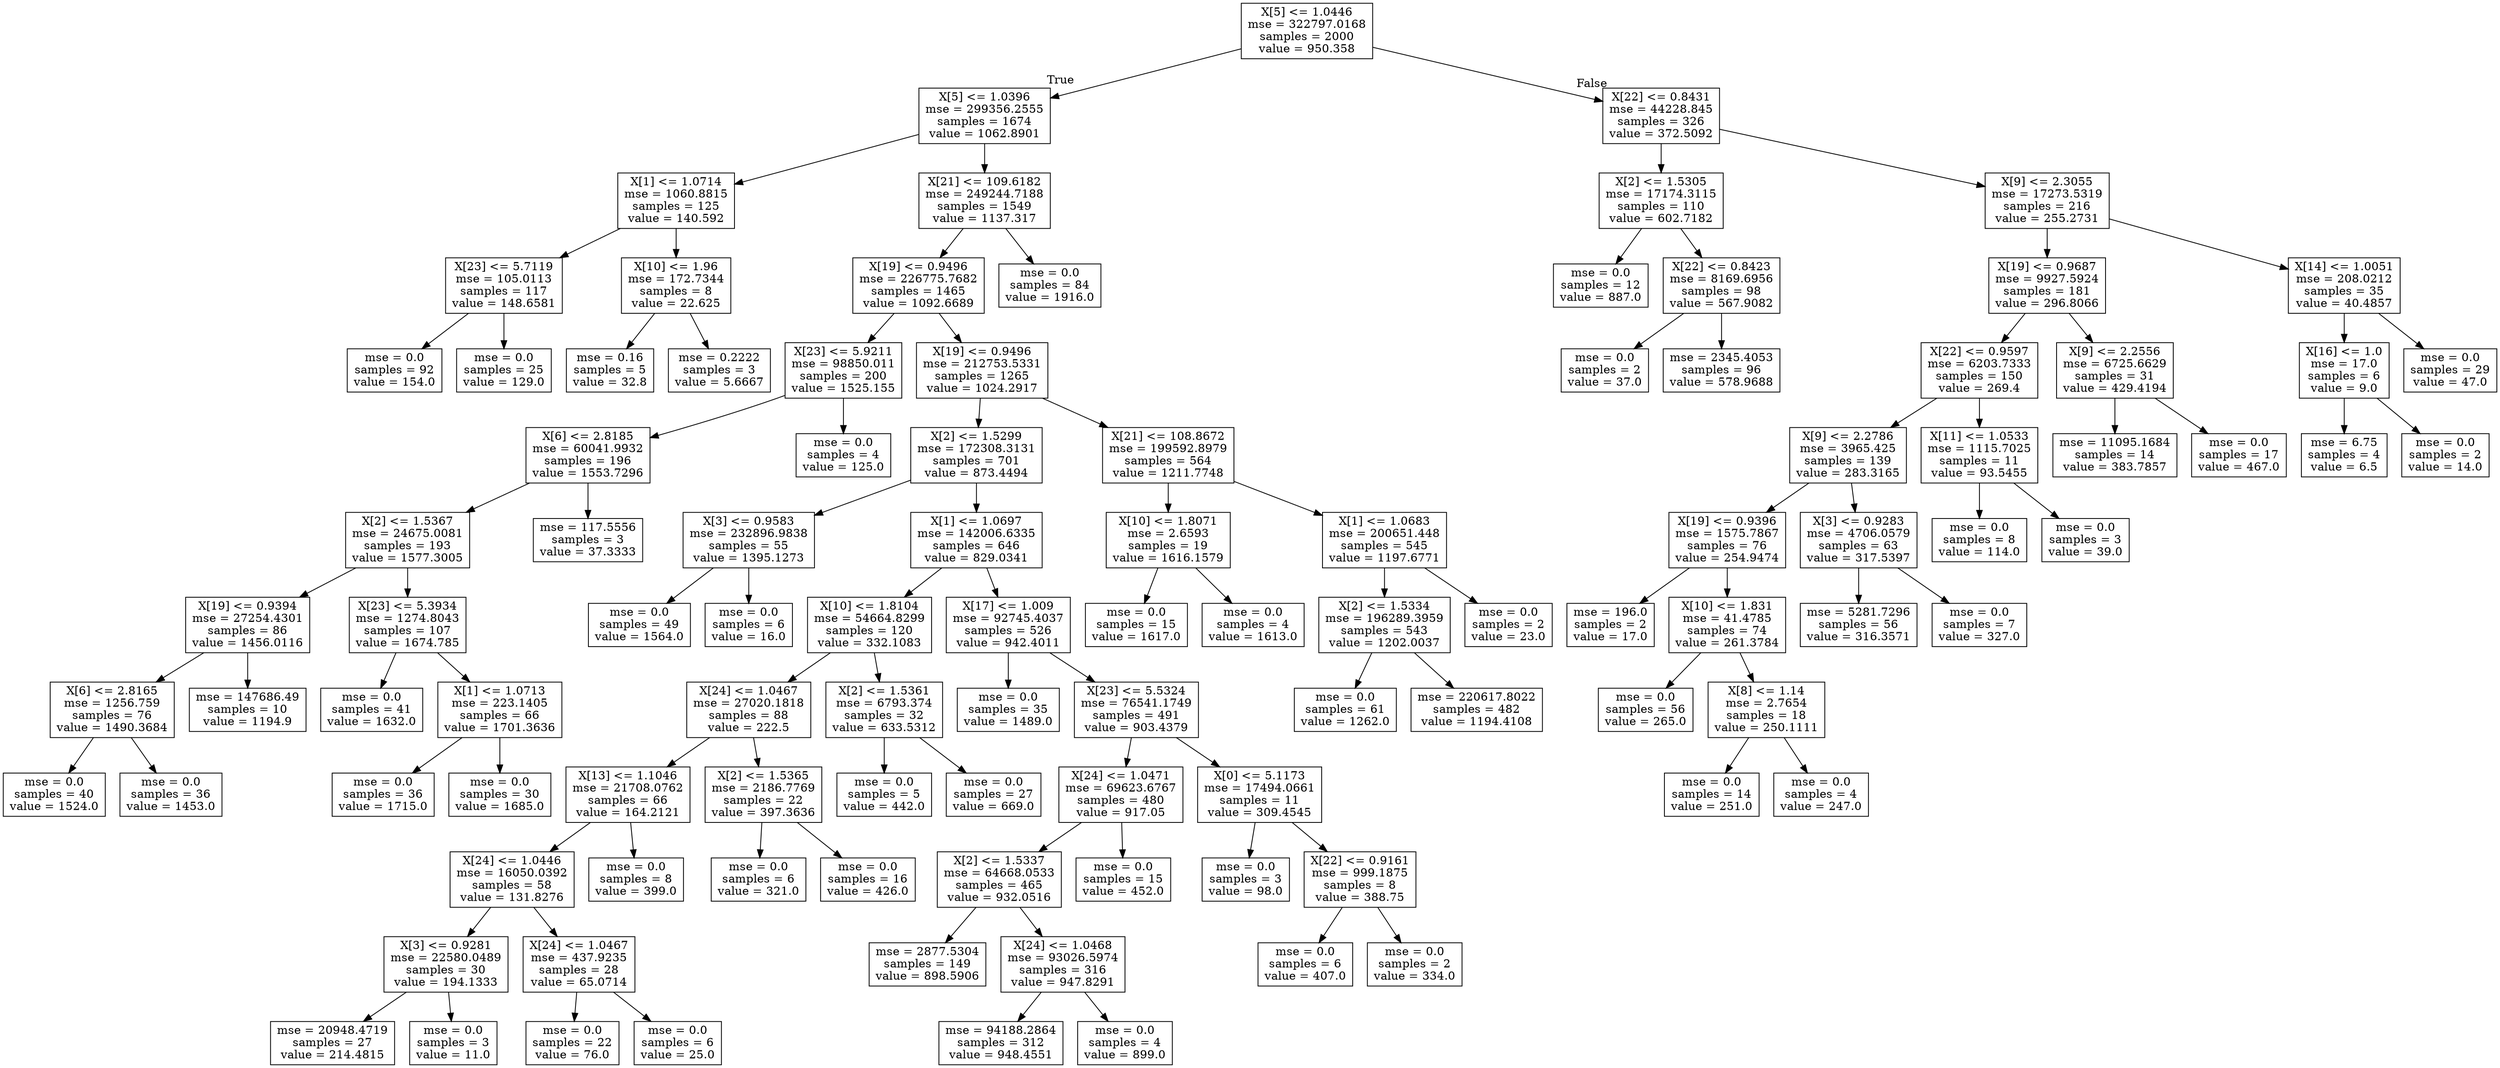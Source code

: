 digraph Tree {
node [shape=box] ;
0 [label="X[5] <= 1.0446\nmse = 322797.0168\nsamples = 2000\nvalue = 950.358"] ;
1 [label="X[5] <= 1.0396\nmse = 299356.2555\nsamples = 1674\nvalue = 1062.8901"] ;
0 -> 1 [labeldistance=2.5, labelangle=45, headlabel="True"] ;
2 [label="X[1] <= 1.0714\nmse = 1060.8815\nsamples = 125\nvalue = 140.592"] ;
1 -> 2 ;
3 [label="X[23] <= 5.7119\nmse = 105.0113\nsamples = 117\nvalue = 148.6581"] ;
2 -> 3 ;
4 [label="mse = 0.0\nsamples = 92\nvalue = 154.0"] ;
3 -> 4 ;
5 [label="mse = 0.0\nsamples = 25\nvalue = 129.0"] ;
3 -> 5 ;
6 [label="X[10] <= 1.96\nmse = 172.7344\nsamples = 8\nvalue = 22.625"] ;
2 -> 6 ;
7 [label="mse = 0.16\nsamples = 5\nvalue = 32.8"] ;
6 -> 7 ;
8 [label="mse = 0.2222\nsamples = 3\nvalue = 5.6667"] ;
6 -> 8 ;
9 [label="X[21] <= 109.6182\nmse = 249244.7188\nsamples = 1549\nvalue = 1137.317"] ;
1 -> 9 ;
10 [label="X[19] <= 0.9496\nmse = 226775.7682\nsamples = 1465\nvalue = 1092.6689"] ;
9 -> 10 ;
11 [label="X[23] <= 5.9211\nmse = 98850.011\nsamples = 200\nvalue = 1525.155"] ;
10 -> 11 ;
12 [label="X[6] <= 2.8185\nmse = 60041.9932\nsamples = 196\nvalue = 1553.7296"] ;
11 -> 12 ;
13 [label="X[2] <= 1.5367\nmse = 24675.0081\nsamples = 193\nvalue = 1577.3005"] ;
12 -> 13 ;
14 [label="X[19] <= 0.9394\nmse = 27254.4301\nsamples = 86\nvalue = 1456.0116"] ;
13 -> 14 ;
15 [label="X[6] <= 2.8165\nmse = 1256.759\nsamples = 76\nvalue = 1490.3684"] ;
14 -> 15 ;
16 [label="mse = 0.0\nsamples = 40\nvalue = 1524.0"] ;
15 -> 16 ;
17 [label="mse = 0.0\nsamples = 36\nvalue = 1453.0"] ;
15 -> 17 ;
18 [label="mse = 147686.49\nsamples = 10\nvalue = 1194.9"] ;
14 -> 18 ;
19 [label="X[23] <= 5.3934\nmse = 1274.8043\nsamples = 107\nvalue = 1674.785"] ;
13 -> 19 ;
20 [label="mse = 0.0\nsamples = 41\nvalue = 1632.0"] ;
19 -> 20 ;
21 [label="X[1] <= 1.0713\nmse = 223.1405\nsamples = 66\nvalue = 1701.3636"] ;
19 -> 21 ;
22 [label="mse = 0.0\nsamples = 36\nvalue = 1715.0"] ;
21 -> 22 ;
23 [label="mse = 0.0\nsamples = 30\nvalue = 1685.0"] ;
21 -> 23 ;
24 [label="mse = 117.5556\nsamples = 3\nvalue = 37.3333"] ;
12 -> 24 ;
25 [label="mse = 0.0\nsamples = 4\nvalue = 125.0"] ;
11 -> 25 ;
26 [label="X[19] <= 0.9496\nmse = 212753.5331\nsamples = 1265\nvalue = 1024.2917"] ;
10 -> 26 ;
27 [label="X[2] <= 1.5299\nmse = 172308.3131\nsamples = 701\nvalue = 873.4494"] ;
26 -> 27 ;
28 [label="X[3] <= 0.9583\nmse = 232896.9838\nsamples = 55\nvalue = 1395.1273"] ;
27 -> 28 ;
29 [label="mse = 0.0\nsamples = 49\nvalue = 1564.0"] ;
28 -> 29 ;
30 [label="mse = 0.0\nsamples = 6\nvalue = 16.0"] ;
28 -> 30 ;
31 [label="X[1] <= 1.0697\nmse = 142006.6335\nsamples = 646\nvalue = 829.0341"] ;
27 -> 31 ;
32 [label="X[10] <= 1.8104\nmse = 54664.8299\nsamples = 120\nvalue = 332.1083"] ;
31 -> 32 ;
33 [label="X[24] <= 1.0467\nmse = 27020.1818\nsamples = 88\nvalue = 222.5"] ;
32 -> 33 ;
34 [label="X[13] <= 1.1046\nmse = 21708.0762\nsamples = 66\nvalue = 164.2121"] ;
33 -> 34 ;
35 [label="X[24] <= 1.0446\nmse = 16050.0392\nsamples = 58\nvalue = 131.8276"] ;
34 -> 35 ;
36 [label="X[3] <= 0.9281\nmse = 22580.0489\nsamples = 30\nvalue = 194.1333"] ;
35 -> 36 ;
37 [label="mse = 20948.4719\nsamples = 27\nvalue = 214.4815"] ;
36 -> 37 ;
38 [label="mse = 0.0\nsamples = 3\nvalue = 11.0"] ;
36 -> 38 ;
39 [label="X[24] <= 1.0467\nmse = 437.9235\nsamples = 28\nvalue = 65.0714"] ;
35 -> 39 ;
40 [label="mse = 0.0\nsamples = 22\nvalue = 76.0"] ;
39 -> 40 ;
41 [label="mse = 0.0\nsamples = 6\nvalue = 25.0"] ;
39 -> 41 ;
42 [label="mse = 0.0\nsamples = 8\nvalue = 399.0"] ;
34 -> 42 ;
43 [label="X[2] <= 1.5365\nmse = 2186.7769\nsamples = 22\nvalue = 397.3636"] ;
33 -> 43 ;
44 [label="mse = 0.0\nsamples = 6\nvalue = 321.0"] ;
43 -> 44 ;
45 [label="mse = 0.0\nsamples = 16\nvalue = 426.0"] ;
43 -> 45 ;
46 [label="X[2] <= 1.5361\nmse = 6793.374\nsamples = 32\nvalue = 633.5312"] ;
32 -> 46 ;
47 [label="mse = 0.0\nsamples = 5\nvalue = 442.0"] ;
46 -> 47 ;
48 [label="mse = 0.0\nsamples = 27\nvalue = 669.0"] ;
46 -> 48 ;
49 [label="X[17] <= 1.009\nmse = 92745.4037\nsamples = 526\nvalue = 942.4011"] ;
31 -> 49 ;
50 [label="mse = 0.0\nsamples = 35\nvalue = 1489.0"] ;
49 -> 50 ;
51 [label="X[23] <= 5.5324\nmse = 76541.1749\nsamples = 491\nvalue = 903.4379"] ;
49 -> 51 ;
52 [label="X[24] <= 1.0471\nmse = 69623.6767\nsamples = 480\nvalue = 917.05"] ;
51 -> 52 ;
53 [label="X[2] <= 1.5337\nmse = 64668.0533\nsamples = 465\nvalue = 932.0516"] ;
52 -> 53 ;
54 [label="mse = 2877.5304\nsamples = 149\nvalue = 898.5906"] ;
53 -> 54 ;
55 [label="X[24] <= 1.0468\nmse = 93026.5974\nsamples = 316\nvalue = 947.8291"] ;
53 -> 55 ;
56 [label="mse = 94188.2864\nsamples = 312\nvalue = 948.4551"] ;
55 -> 56 ;
57 [label="mse = 0.0\nsamples = 4\nvalue = 899.0"] ;
55 -> 57 ;
58 [label="mse = 0.0\nsamples = 15\nvalue = 452.0"] ;
52 -> 58 ;
59 [label="X[0] <= 5.1173\nmse = 17494.0661\nsamples = 11\nvalue = 309.4545"] ;
51 -> 59 ;
60 [label="mse = 0.0\nsamples = 3\nvalue = 98.0"] ;
59 -> 60 ;
61 [label="X[22] <= 0.9161\nmse = 999.1875\nsamples = 8\nvalue = 388.75"] ;
59 -> 61 ;
62 [label="mse = 0.0\nsamples = 6\nvalue = 407.0"] ;
61 -> 62 ;
63 [label="mse = 0.0\nsamples = 2\nvalue = 334.0"] ;
61 -> 63 ;
64 [label="X[21] <= 108.8672\nmse = 199592.8979\nsamples = 564\nvalue = 1211.7748"] ;
26 -> 64 ;
65 [label="X[10] <= 1.8071\nmse = 2.6593\nsamples = 19\nvalue = 1616.1579"] ;
64 -> 65 ;
66 [label="mse = 0.0\nsamples = 15\nvalue = 1617.0"] ;
65 -> 66 ;
67 [label="mse = 0.0\nsamples = 4\nvalue = 1613.0"] ;
65 -> 67 ;
68 [label="X[1] <= 1.0683\nmse = 200651.448\nsamples = 545\nvalue = 1197.6771"] ;
64 -> 68 ;
69 [label="X[2] <= 1.5334\nmse = 196289.3959\nsamples = 543\nvalue = 1202.0037"] ;
68 -> 69 ;
70 [label="mse = 0.0\nsamples = 61\nvalue = 1262.0"] ;
69 -> 70 ;
71 [label="mse = 220617.8022\nsamples = 482\nvalue = 1194.4108"] ;
69 -> 71 ;
72 [label="mse = 0.0\nsamples = 2\nvalue = 23.0"] ;
68 -> 72 ;
73 [label="mse = 0.0\nsamples = 84\nvalue = 1916.0"] ;
9 -> 73 ;
74 [label="X[22] <= 0.8431\nmse = 44228.845\nsamples = 326\nvalue = 372.5092"] ;
0 -> 74 [labeldistance=2.5, labelangle=-45, headlabel="False"] ;
75 [label="X[2] <= 1.5305\nmse = 17174.3115\nsamples = 110\nvalue = 602.7182"] ;
74 -> 75 ;
76 [label="mse = 0.0\nsamples = 12\nvalue = 887.0"] ;
75 -> 76 ;
77 [label="X[22] <= 0.8423\nmse = 8169.6956\nsamples = 98\nvalue = 567.9082"] ;
75 -> 77 ;
78 [label="mse = 0.0\nsamples = 2\nvalue = 37.0"] ;
77 -> 78 ;
79 [label="mse = 2345.4053\nsamples = 96\nvalue = 578.9688"] ;
77 -> 79 ;
80 [label="X[9] <= 2.3055\nmse = 17273.5319\nsamples = 216\nvalue = 255.2731"] ;
74 -> 80 ;
81 [label="X[19] <= 0.9687\nmse = 9927.5924\nsamples = 181\nvalue = 296.8066"] ;
80 -> 81 ;
82 [label="X[22] <= 0.9597\nmse = 6203.7333\nsamples = 150\nvalue = 269.4"] ;
81 -> 82 ;
83 [label="X[9] <= 2.2786\nmse = 3965.425\nsamples = 139\nvalue = 283.3165"] ;
82 -> 83 ;
84 [label="X[19] <= 0.9396\nmse = 1575.7867\nsamples = 76\nvalue = 254.9474"] ;
83 -> 84 ;
85 [label="mse = 196.0\nsamples = 2\nvalue = 17.0"] ;
84 -> 85 ;
86 [label="X[10] <= 1.831\nmse = 41.4785\nsamples = 74\nvalue = 261.3784"] ;
84 -> 86 ;
87 [label="mse = 0.0\nsamples = 56\nvalue = 265.0"] ;
86 -> 87 ;
88 [label="X[8] <= 1.14\nmse = 2.7654\nsamples = 18\nvalue = 250.1111"] ;
86 -> 88 ;
89 [label="mse = 0.0\nsamples = 14\nvalue = 251.0"] ;
88 -> 89 ;
90 [label="mse = 0.0\nsamples = 4\nvalue = 247.0"] ;
88 -> 90 ;
91 [label="X[3] <= 0.9283\nmse = 4706.0579\nsamples = 63\nvalue = 317.5397"] ;
83 -> 91 ;
92 [label="mse = 5281.7296\nsamples = 56\nvalue = 316.3571"] ;
91 -> 92 ;
93 [label="mse = 0.0\nsamples = 7\nvalue = 327.0"] ;
91 -> 93 ;
94 [label="X[11] <= 1.0533\nmse = 1115.7025\nsamples = 11\nvalue = 93.5455"] ;
82 -> 94 ;
95 [label="mse = 0.0\nsamples = 8\nvalue = 114.0"] ;
94 -> 95 ;
96 [label="mse = 0.0\nsamples = 3\nvalue = 39.0"] ;
94 -> 96 ;
97 [label="X[9] <= 2.2556\nmse = 6725.6629\nsamples = 31\nvalue = 429.4194"] ;
81 -> 97 ;
98 [label="mse = 11095.1684\nsamples = 14\nvalue = 383.7857"] ;
97 -> 98 ;
99 [label="mse = 0.0\nsamples = 17\nvalue = 467.0"] ;
97 -> 99 ;
100 [label="X[14] <= 1.0051\nmse = 208.0212\nsamples = 35\nvalue = 40.4857"] ;
80 -> 100 ;
101 [label="X[16] <= 1.0\nmse = 17.0\nsamples = 6\nvalue = 9.0"] ;
100 -> 101 ;
102 [label="mse = 6.75\nsamples = 4\nvalue = 6.5"] ;
101 -> 102 ;
103 [label="mse = 0.0\nsamples = 2\nvalue = 14.0"] ;
101 -> 103 ;
104 [label="mse = 0.0\nsamples = 29\nvalue = 47.0"] ;
100 -> 104 ;
}
